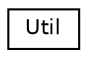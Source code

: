 digraph G
{
  edge [fontname="Helvetica",fontsize="10",labelfontname="Helvetica",labelfontsize="10"];
  node [fontname="Helvetica",fontsize="10",shape=record];
  rankdir="LR";
  Node1 [label="Util",height=0.2,width=0.4,color="black", fillcolor="white", style="filled",URL="$class_util.html"];
}

